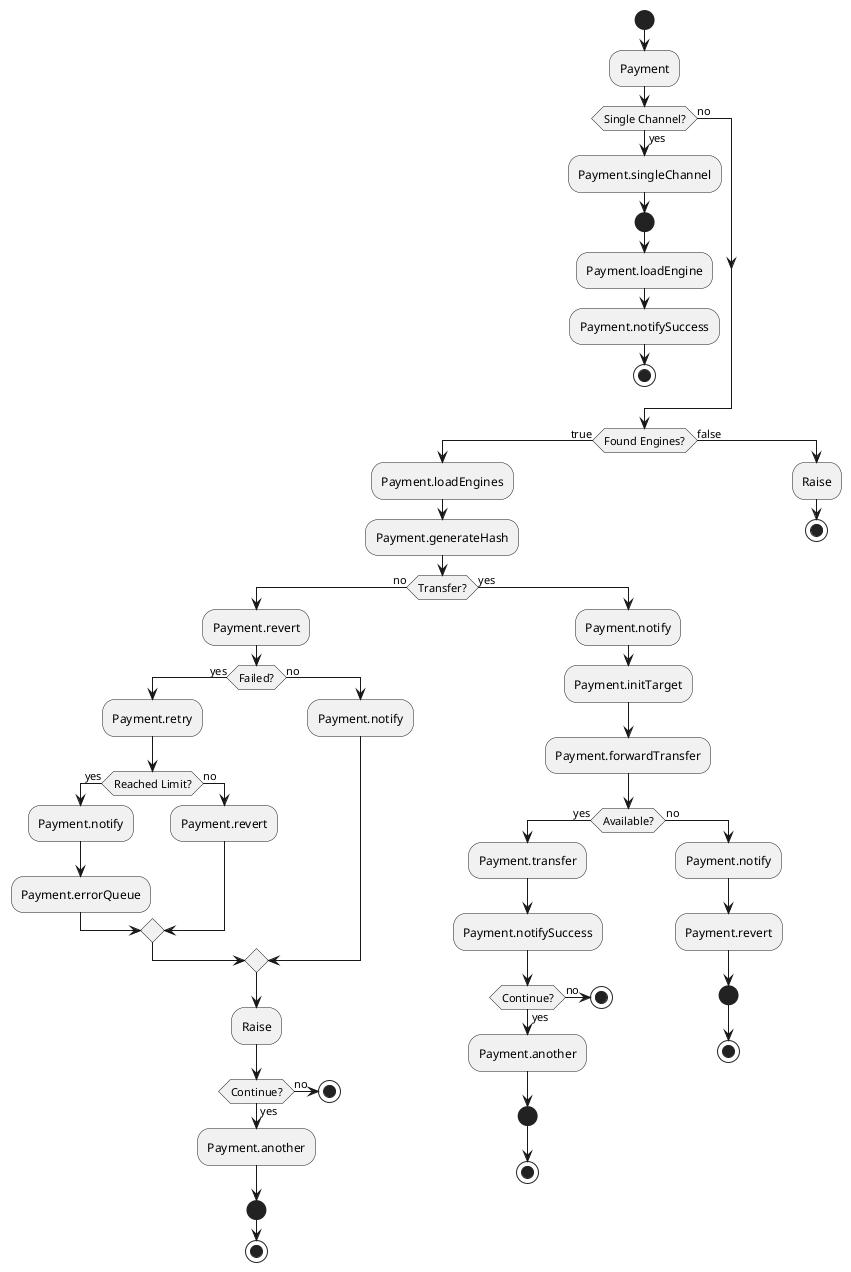 @startuml
'https://plantuml.com/activity-diagram-beta

start
:Payment;
if (Single Channel?) then (yes)
    :Payment.singleChannel;
    start
    :Payment.loadEngine;
    :Payment.notifySuccess;
    stop
else (no)
endif

if (Found Engines?) then (true)
  :Payment.loadEngines;
  :Payment.generateHash;
  if (Transfer?) then (no)
    :Payment.revert;

    if (Failed?) then (yes)
        :Payment.retry;
        if (Reached Limit?) then (yes)
            :Payment.notify;
            :Payment.errorQueue;
        else (no)
            :Payment.revert;
        endif
    else (no)
        :Payment.notify;
    endif
    :Raise;
    if (Continue?) then (no)
          stop
    else (yes)
        :Payment.another;
        start
        stop
    endif
  else (yes)
    :Payment.notify;
    :Payment.initTarget;
    :Payment.forwardTransfer;
    if (Available?) then (yes)
        :Payment.transfer;
        :Payment.notifySuccess;
        if (Continue?) then (yes)
            :Payment.another;
            start
            stop
        else (no)
            stop
        endif
    else (no)
        :Payment.notify;
        :Payment.revert;
        start
        stop
    endif

  endif
else (false)
    :Raise;
    stop
endif



@enduml
